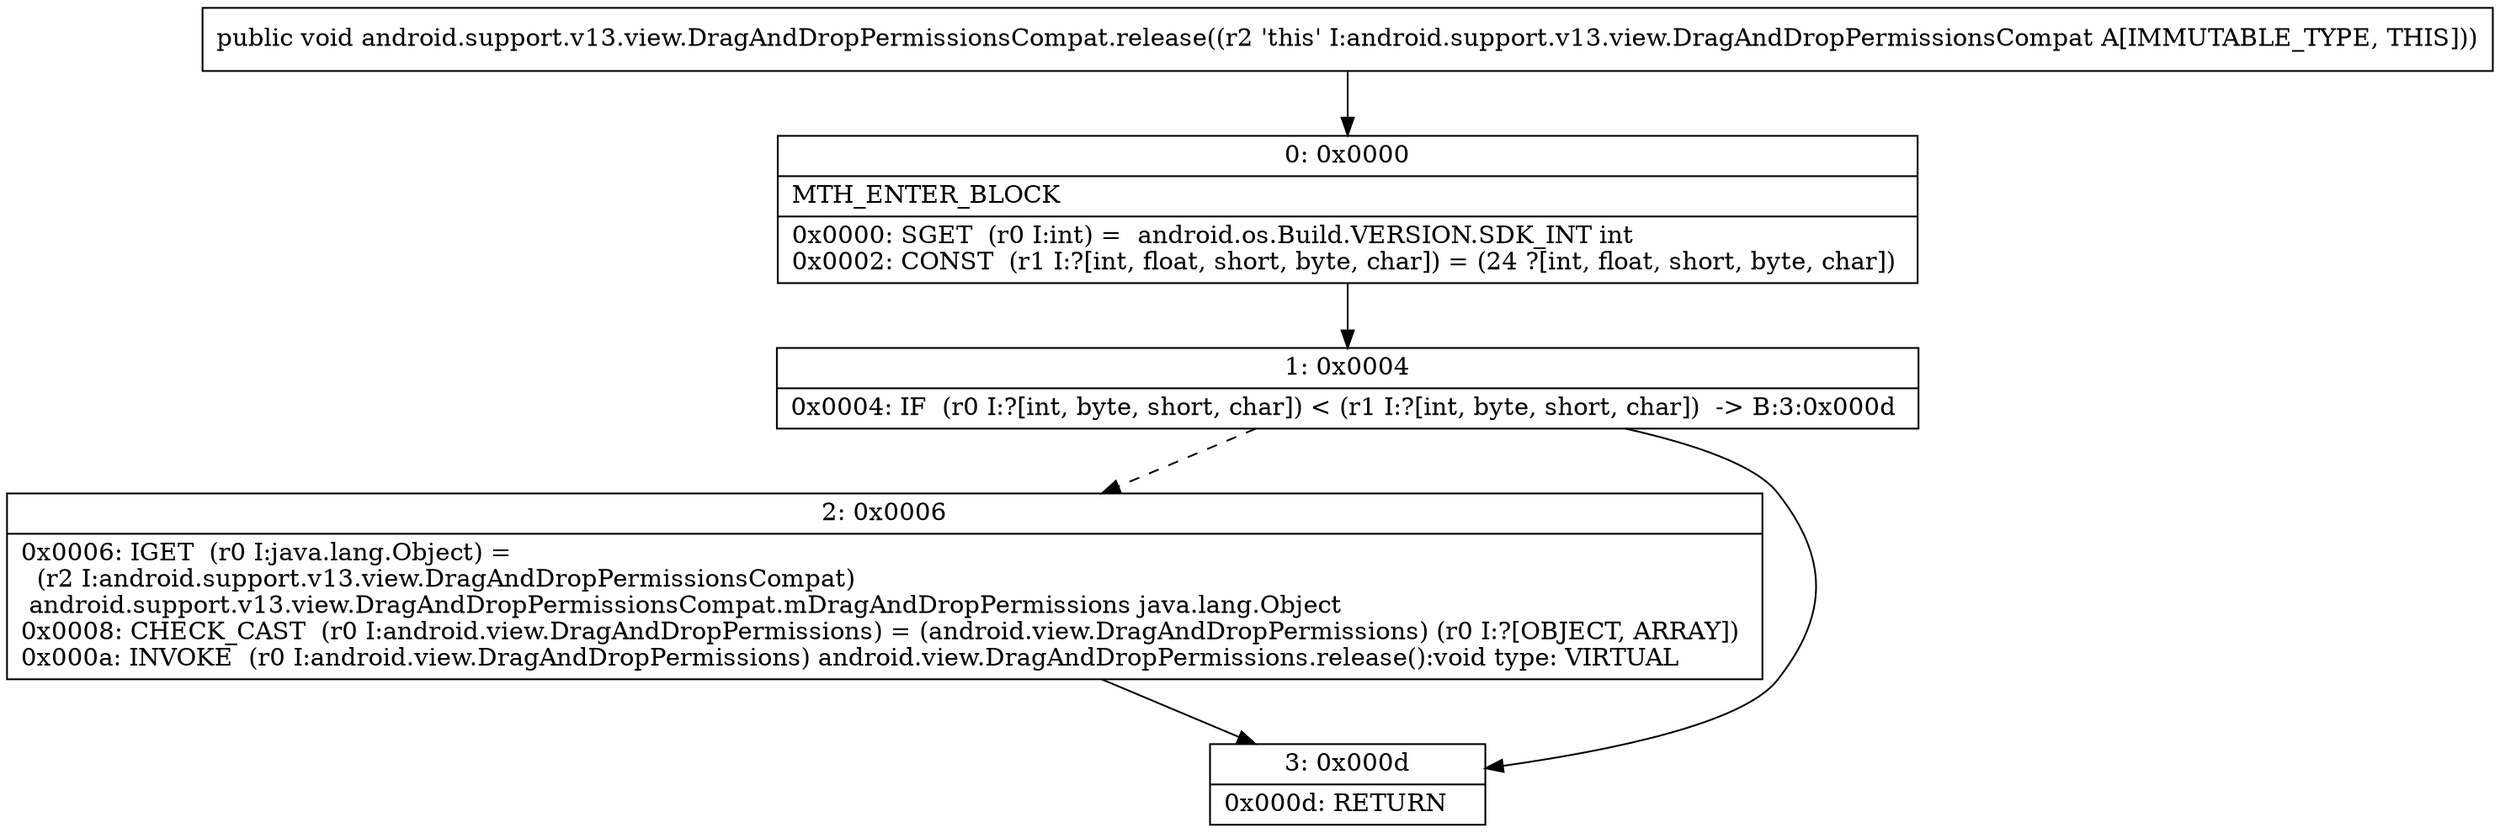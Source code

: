 digraph "CFG forandroid.support.v13.view.DragAndDropPermissionsCompat.release()V" {
Node_0 [shape=record,label="{0\:\ 0x0000|MTH_ENTER_BLOCK\l|0x0000: SGET  (r0 I:int) =  android.os.Build.VERSION.SDK_INT int \l0x0002: CONST  (r1 I:?[int, float, short, byte, char]) = (24 ?[int, float, short, byte, char]) \l}"];
Node_1 [shape=record,label="{1\:\ 0x0004|0x0004: IF  (r0 I:?[int, byte, short, char]) \< (r1 I:?[int, byte, short, char])  \-\> B:3:0x000d \l}"];
Node_2 [shape=record,label="{2\:\ 0x0006|0x0006: IGET  (r0 I:java.lang.Object) = \l  (r2 I:android.support.v13.view.DragAndDropPermissionsCompat)\l android.support.v13.view.DragAndDropPermissionsCompat.mDragAndDropPermissions java.lang.Object \l0x0008: CHECK_CAST  (r0 I:android.view.DragAndDropPermissions) = (android.view.DragAndDropPermissions) (r0 I:?[OBJECT, ARRAY]) \l0x000a: INVOKE  (r0 I:android.view.DragAndDropPermissions) android.view.DragAndDropPermissions.release():void type: VIRTUAL \l}"];
Node_3 [shape=record,label="{3\:\ 0x000d|0x000d: RETURN   \l}"];
MethodNode[shape=record,label="{public void android.support.v13.view.DragAndDropPermissionsCompat.release((r2 'this' I:android.support.v13.view.DragAndDropPermissionsCompat A[IMMUTABLE_TYPE, THIS])) }"];
MethodNode -> Node_0;
Node_0 -> Node_1;
Node_1 -> Node_2[style=dashed];
Node_1 -> Node_3;
Node_2 -> Node_3;
}

